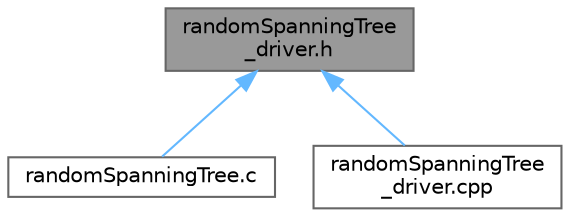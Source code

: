 digraph "randomSpanningTree_driver.h"
{
 // LATEX_PDF_SIZE
  bgcolor="transparent";
  edge [fontname=Helvetica,fontsize=10,labelfontname=Helvetica,labelfontsize=10];
  node [fontname=Helvetica,fontsize=10,shape=box,height=0.2,width=0.4];
  Node1 [id="Node000001",label="randomSpanningTree\l_driver.h",height=0.2,width=0.4,color="gray40", fillcolor="grey60", style="filled", fontcolor="black",tooltip=" "];
  Node1 -> Node2 [id="edge1_Node000001_Node000002",dir="back",color="steelblue1",style="solid",tooltip=" "];
  Node2 [id="Node000002",label="randomSpanningTree.c",height=0.2,width=0.4,color="grey40", fillcolor="white", style="filled",URL="$randomSpanningTree_8c.html",tooltip=" "];
  Node1 -> Node3 [id="edge2_Node000001_Node000003",dir="back",color="steelblue1",style="solid",tooltip=" "];
  Node3 [id="Node000003",label="randomSpanningTree\l_driver.cpp",height=0.2,width=0.4,color="grey40", fillcolor="white", style="filled",URL="$randomSpanningTree__driver_8cpp.html",tooltip=" "];
}
